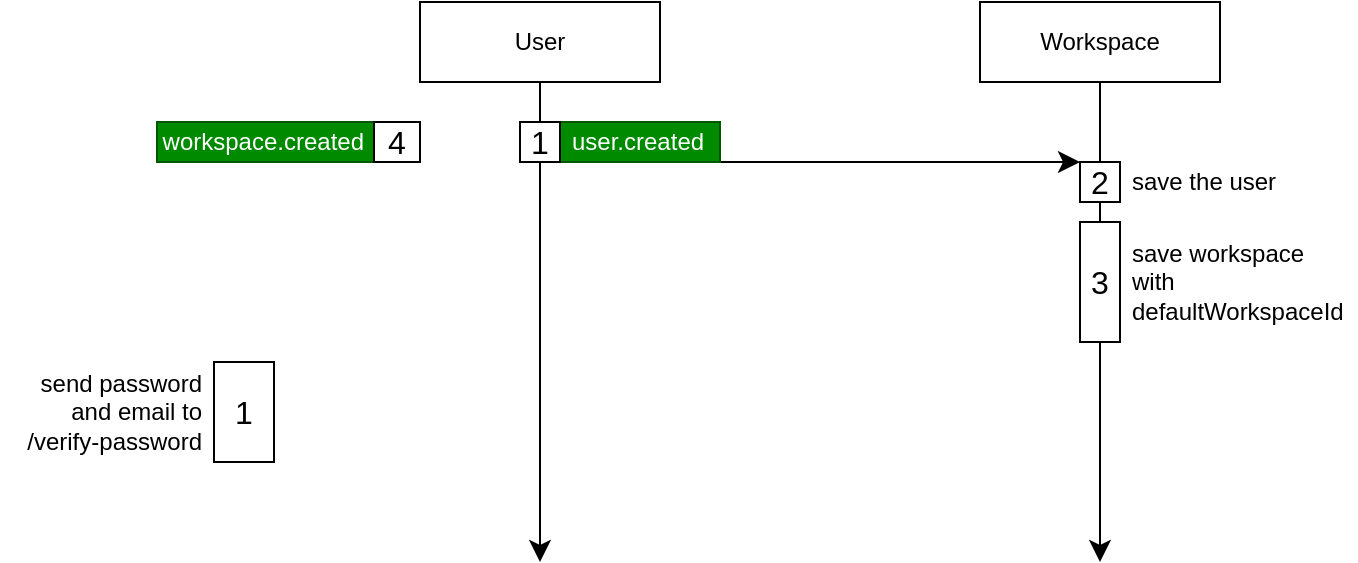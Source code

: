 <mxfile version="22.0.2" type="device" pages="6">
  <diagram id="oY38kdm5o83EHuReV2T8" name="/issues/:id/tasks (POST)">
    <mxGraphModel dx="236" dy="1541" grid="1" gridSize="10" guides="1" tooltips="1" connect="1" arrows="1" fold="1" page="1" pageScale="1" pageWidth="980" pageHeight="1390" math="0" shadow="0">
      <root>
        <mxCell id="0" />
        <mxCell id="1" parent="0" />
        <mxCell id="sdEwPJp4zkoKklKMmfEP-1" style="edgeStyle=none;curved=1;rounded=0;orthogonalLoop=1;jettySize=auto;html=1;fontSize=12;startSize=8;endSize=8;fontFamily=Helvetica;" parent="1" source="sdEwPJp4zkoKklKMmfEP-2" edge="1">
          <mxGeometry relative="1" as="geometry">
            <mxPoint x="270" y="-1090" as="targetPoint" />
          </mxGeometry>
        </mxCell>
        <mxCell id="sdEwPJp4zkoKklKMmfEP-2" value="User" style="rounded=0;whiteSpace=wrap;html=1;fontFamily=Helvetica;" parent="1" vertex="1">
          <mxGeometry x="210" y="-1370" width="120" height="40" as="geometry" />
        </mxCell>
        <mxCell id="sdEwPJp4zkoKklKMmfEP-3" style="edgeStyle=none;curved=1;rounded=0;orthogonalLoop=1;jettySize=auto;html=1;fontSize=12;startSize=8;endSize=8;fontFamily=Helvetica;" parent="1" source="sdEwPJp4zkoKklKMmfEP-4" edge="1">
          <mxGeometry relative="1" as="geometry">
            <mxPoint x="550" y="-1090" as="targetPoint" />
          </mxGeometry>
        </mxCell>
        <mxCell id="sdEwPJp4zkoKklKMmfEP-4" value="Workspace" style="rounded=0;whiteSpace=wrap;html=1;fontFamily=Helvetica;" parent="1" vertex="1">
          <mxGeometry x="490" y="-1370" width="120" height="40" as="geometry" />
        </mxCell>
        <mxCell id="LEW-G3g9cezNZrhg7D1--3" value="" style="group" parent="1" vertex="1" connectable="0">
          <mxGeometry x="540" y="-1290" width="138" height="20" as="geometry" />
        </mxCell>
        <mxCell id="LEW-G3g9cezNZrhg7D1--1" value="2" style="rounded=0;whiteSpace=wrap;html=1;fontSize=16;fontFamily=Helvetica;verticalAlign=middle;" parent="LEW-G3g9cezNZrhg7D1--3" vertex="1">
          <mxGeometry width="20" height="20" as="geometry" />
        </mxCell>
        <mxCell id="LEW-G3g9cezNZrhg7D1--2" value="save the user" style="text;html=1;fillColor=none;align=left;verticalAlign=middle;whiteSpace=wrap;rounded=0;fontSize=12;fontFamily=Helvetica;spacingLeft=4;" parent="LEW-G3g9cezNZrhg7D1--3" vertex="1">
          <mxGeometry x="20" width="118" height="20" as="geometry" />
        </mxCell>
        <mxCell id="-xzCKRivMfdFnWui1aVe-4" value="" style="group" parent="1" vertex="1" connectable="0">
          <mxGeometry y="-1190" width="137" height="50" as="geometry" />
        </mxCell>
        <mxCell id="smrDSZM0pcQOYa3LXeEk-5" value="send password and email to /verify-password" style="text;html=1;fillColor=none;align=right;verticalAlign=middle;whiteSpace=wrap;rounded=0;fontSize=12;fontFamily=Helvetica;spacingLeft=4;spacingRight=4;" parent="-xzCKRivMfdFnWui1aVe-4" vertex="1">
          <mxGeometry width="107" height="50" as="geometry" />
        </mxCell>
        <mxCell id="smrDSZM0pcQOYa3LXeEk-6" value="1" style="rounded=0;whiteSpace=wrap;html=1;fontSize=16;container=0;fontFamily=Helvetica;verticalAlign=middle;" parent="-xzCKRivMfdFnWui1aVe-4" vertex="1">
          <mxGeometry x="107" width="30" height="50" as="geometry" />
        </mxCell>
        <mxCell id="-xzCKRivMfdFnWui1aVe-6" style="edgeStyle=none;curved=1;rounded=0;orthogonalLoop=1;jettySize=auto;html=1;exitX=0;exitY=1;exitDx=0;exitDy=0;entryX=0;entryY=0;entryDx=0;entryDy=0;fontSize=12;startSize=8;endSize=8;" parent="1" source="-xzCKRivMfdFnWui1aVe-3" target="LEW-G3g9cezNZrhg7D1--1" edge="1">
          <mxGeometry relative="1" as="geometry" />
        </mxCell>
        <mxCell id="-xzCKRivMfdFnWui1aVe-7" value="" style="group" parent="1" vertex="1" connectable="0">
          <mxGeometry x="540" y="-1260" width="138" height="60" as="geometry" />
        </mxCell>
        <mxCell id="-xzCKRivMfdFnWui1aVe-8" value="3" style="rounded=0;whiteSpace=wrap;html=1;fontSize=16;fontFamily=Helvetica;verticalAlign=middle;" parent="-xzCKRivMfdFnWui1aVe-7" vertex="1">
          <mxGeometry width="20" height="60" as="geometry" />
        </mxCell>
        <mxCell id="-xzCKRivMfdFnWui1aVe-9" value="save workspace with&amp;nbsp; defaultWorkspaceId" style="text;html=1;fillColor=none;align=left;verticalAlign=middle;whiteSpace=wrap;rounded=0;fontSize=12;fontFamily=Helvetica;spacingLeft=4;" parent="-xzCKRivMfdFnWui1aVe-7" vertex="1">
          <mxGeometry x="20" width="118" height="60" as="geometry" />
        </mxCell>
        <mxCell id="-xzCKRivMfdFnWui1aVe-21" value="" style="group;fillColor=#008a00;fontColor=#ffffff;strokeColor=#005700;" parent="1" vertex="1" connectable="0">
          <mxGeometry x="78.5" y="-1310" width="131.5" height="20" as="geometry" />
        </mxCell>
        <mxCell id="-xzCKRivMfdFnWui1aVe-18" value="workspace.created" style="text;html=1;strokeColor=#005700;fillColor=#008a00;align=right;verticalAlign=middle;whiteSpace=wrap;rounded=0;fontSize=12;fontFamily=Helvetica;spacingLeft=4;spacingRight=4;fontColor=#ffffff;" parent="-xzCKRivMfdFnWui1aVe-21" vertex="1">
          <mxGeometry width="108.5" height="20" as="geometry" />
        </mxCell>
        <mxCell id="-xzCKRivMfdFnWui1aVe-19" value="4" style="rounded=0;whiteSpace=wrap;html=1;fontSize=16;container=0;fontFamily=Helvetica;verticalAlign=middle;" parent="-xzCKRivMfdFnWui1aVe-21" vertex="1">
          <mxGeometry x="108.5" width="23" height="20" as="geometry" />
        </mxCell>
        <mxCell id="-xzCKRivMfdFnWui1aVe-3" value="user.created" style="text;html=1;fillColor=#008a00;align=left;verticalAlign=middle;whiteSpace=wrap;rounded=0;fontSize=12;fontFamily=Helvetica;spacingLeft=4;fontColor=#ffffff;strokeColor=#005700;" parent="1" vertex="1">
          <mxGeometry x="280" y="-1310" width="80" height="20" as="geometry" />
        </mxCell>
        <mxCell id="-xzCKRivMfdFnWui1aVe-2" value="1" style="rounded=0;whiteSpace=wrap;html=1;fontSize=16;fontFamily=Helvetica;verticalAlign=middle;" parent="1" vertex="1">
          <mxGeometry x="260" y="-1310" width="20" height="20" as="geometry" />
        </mxCell>
      </root>
    </mxGraphModel>
  </diagram>
  <diagram id="cDLIAaBjinaRB8GPLYyi" name="/issues/:id/tasks (GET)">
    <mxGraphModel dx="1050" dy="1840" grid="1" gridSize="10" guides="1" tooltips="1" connect="1" arrows="1" fold="1" page="1" pageScale="1" pageWidth="827" pageHeight="1169" math="0" shadow="0">
      <root>
        <mxCell id="0" />
        <mxCell id="1" parent="0" />
        <mxCell id="7JnlgB1tNphu0dHaSalx-1" style="edgeStyle=none;curved=1;rounded=0;orthogonalLoop=1;jettySize=auto;html=1;fontSize=12;startSize=8;endSize=8;fontFamily=Helvetica;" parent="1" source="7JnlgB1tNphu0dHaSalx-2" edge="1">
          <mxGeometry relative="1" as="geometry">
            <mxPoint x="80" y="-880" as="targetPoint" />
          </mxGeometry>
        </mxCell>
        <mxCell id="7JnlgB1tNphu0dHaSalx-2" value="User" style="rounded=0;whiteSpace=wrap;html=1;fontFamily=Helvetica;" parent="1" vertex="1">
          <mxGeometry x="20" y="-1160" width="120" height="40" as="geometry" />
        </mxCell>
        <mxCell id="7JnlgB1tNphu0dHaSalx-3" style="edgeStyle=none;curved=1;rounded=0;orthogonalLoop=1;jettySize=auto;html=1;fontSize=12;startSize=8;endSize=8;fontFamily=Helvetica;" parent="1" source="7JnlgB1tNphu0dHaSalx-4" edge="1">
          <mxGeometry relative="1" as="geometry">
            <mxPoint x="400" y="-880" as="targetPoint" />
          </mxGeometry>
        </mxCell>
        <mxCell id="7JnlgB1tNphu0dHaSalx-4" value="Workspace" style="rounded=0;whiteSpace=wrap;html=1;fontFamily=Helvetica;" parent="1" vertex="1">
          <mxGeometry x="340" y="-1160" width="120" height="40" as="geometry" />
        </mxCell>
      </root>
    </mxGraphModel>
  </diagram>
  <diagram id="p9YtzqTpsCguL2lKq-Le" name="/issues/:id/tasks/:taskId (GET)">
    <mxGraphModel dx="1450" dy="2271" grid="1" gridSize="10" guides="1" tooltips="1" connect="1" arrows="1" fold="1" page="0" pageScale="1" pageWidth="827" pageHeight="1169" math="0" shadow="0">
      <root>
        <mxCell id="0" />
        <mxCell id="1" parent="0" />
        <mxCell id="JPDjslHWpKQ4i2nxVlJD-64" style="edgeStyle=none;curved=1;rounded=0;orthogonalLoop=1;jettySize=auto;html=1;fontSize=12;startSize=8;endSize=8;fontFamily=Helvetica;verticalAlign=middle;" parent="1" source="JPDjslHWpKQ4i2nxVlJD-65" edge="1">
          <mxGeometry relative="1" as="geometry">
            <mxPoint x="90" y="-770" as="targetPoint" />
          </mxGeometry>
        </mxCell>
        <mxCell id="JPDjslHWpKQ4i2nxVlJD-65" value="Client" style="rounded=0;whiteSpace=wrap;html=1;fontFamily=Helvetica;verticalAlign=middle;fontSize=12;" parent="1" vertex="1">
          <mxGeometry x="30" y="-1320" width="120" height="40" as="geometry" />
        </mxCell>
        <mxCell id="JPDjslHWpKQ4i2nxVlJD-66" style="edgeStyle=none;curved=1;rounded=0;orthogonalLoop=1;jettySize=auto;html=1;fontSize=12;startSize=8;endSize=8;fontFamily=Helvetica;verticalAlign=middle;" parent="1" source="JPDjslHWpKQ4i2nxVlJD-67" edge="1">
          <mxGeometry relative="1" as="geometry">
            <mxPoint x="282" y="-770" as="targetPoint" />
          </mxGeometry>
        </mxCell>
        <mxCell id="JPDjslHWpKQ4i2nxVlJD-67" value="Workspace" style="rounded=0;whiteSpace=wrap;html=1;fontFamily=Helvetica;verticalAlign=middle;fontSize=12;" parent="1" vertex="1">
          <mxGeometry x="222" y="-1320" width="120" height="40" as="geometry" />
        </mxCell>
        <mxCell id="JPDjslHWpKQ4i2nxVlJD-68" style="edgeStyle=none;curved=1;rounded=0;orthogonalLoop=1;jettySize=auto;html=1;fontSize=12;startSize=8;endSize=8;fontFamily=Helvetica;verticalAlign=middle;" parent="1" source="JPDjslHWpKQ4i2nxVlJD-69" edge="1">
          <mxGeometry relative="1" as="geometry">
            <mxPoint x="518" y="-770" as="targetPoint" />
          </mxGeometry>
        </mxCell>
        <mxCell id="JPDjslHWpKQ4i2nxVlJD-69" value="Email" style="rounded=0;whiteSpace=wrap;html=1;fontFamily=Helvetica;verticalAlign=middle;fontSize=12;" parent="1" vertex="1">
          <mxGeometry x="460" y="-1320" width="120" height="40" as="geometry" />
        </mxCell>
        <mxCell id="JPDjslHWpKQ4i2nxVlJD-71" style="edgeStyle=none;curved=1;rounded=0;orthogonalLoop=1;jettySize=auto;html=1;entryX=0;entryY=0.5;entryDx=0;entryDy=0;fontSize=12;startSize=8;endSize=8;fontFamily=Helvetica;verticalAlign=middle;" parent="1" edge="1">
          <mxGeometry relative="1" as="geometry">
            <mxPoint x="272.0" y="-1030" as="sourcePoint" />
            <mxPoint x="272.0" y="-1030" as="targetPoint" />
          </mxGeometry>
        </mxCell>
        <mxCell id="JPDjslHWpKQ4i2nxVlJD-74" style="edgeStyle=none;curved=1;rounded=0;orthogonalLoop=1;jettySize=auto;html=1;exitX=0.5;exitY=1;exitDx=0;exitDy=0;entryX=0;entryY=0;entryDx=0;entryDy=0;fontSize=12;startSize=8;endSize=8;fontFamily=Helvetica;verticalAlign=middle;" parent="1" target="Pa0Kq9crktuRV41o-tmP-2" edge="1">
          <mxGeometry relative="1" as="geometry">
            <mxPoint x="447" y="-1170" as="targetPoint" />
            <mxPoint x="282" y="-1170" as="sourcePoint" />
          </mxGeometry>
        </mxCell>
        <mxCell id="JPDjslHWpKQ4i2nxVlJD-78" style="edgeStyle=none;curved=1;rounded=0;orthogonalLoop=1;jettySize=auto;html=1;fontSize=12;startSize=8;endSize=8;fontFamily=Helvetica;verticalAlign=middle;" parent="1" source="JPDjslHWpKQ4i2nxVlJD-79" edge="1">
          <mxGeometry relative="1" as="geometry">
            <mxPoint x="-100" y="-770" as="targetPoint" />
          </mxGeometry>
        </mxCell>
        <mxCell id="JPDjslHWpKQ4i2nxVlJD-79" value="Gmail" style="rounded=0;whiteSpace=wrap;html=1;fontFamily=Helvetica;verticalAlign=middle;fontSize=12;" parent="1" vertex="1">
          <mxGeometry x="-160" y="-1320" width="120" height="40" as="geometry" />
        </mxCell>
        <mxCell id="JPDjslHWpKQ4i2nxVlJD-80" style="edgeStyle=none;curved=1;rounded=0;orthogonalLoop=1;jettySize=auto;html=1;exitX=1;exitY=1;exitDx=0;exitDy=0;fontSize=12;startSize=8;endSize=8;entryX=0;entryY=0;entryDx=0;entryDy=0;fontFamily=Helvetica;verticalAlign=middle;exitPerimeter=0;" parent="1" source="JPDjslHWpKQ4i2nxVlJD-116" target="JPDjslHWpKQ4i2nxVlJD-107" edge="1">
          <mxGeometry relative="1" as="geometry">
            <mxPoint x="270" y="-920" as="targetPoint" />
            <mxPoint x="-90" y="-960" as="sourcePoint" />
          </mxGeometry>
        </mxCell>
        <mxCell id="JPDjslHWpKQ4i2nxVlJD-81" style="edgeStyle=none;curved=1;rounded=0;orthogonalLoop=1;jettySize=auto;html=1;exitX=0.5;exitY=1;exitDx=0;exitDy=0;fontSize=12;startSize=8;endSize=8;fontFamily=Helvetica;verticalAlign=middle;" parent="1" edge="1">
          <mxGeometry relative="1" as="geometry">
            <mxPoint x="520" y="-850" as="targetPoint" />
            <mxPoint x="282" y="-850.38" as="sourcePoint" />
          </mxGeometry>
        </mxCell>
        <mxCell id="JPDjslHWpKQ4i2nxVlJD-82" value="email, workspaceRole" style="text;html=1;strokeColor=none;fillColor=none;align=right;verticalAlign=middle;whiteSpace=wrap;rounded=0;fontSize=12;fontFamily=Helvetica;spacingRight=4;" parent="1" vertex="1">
          <mxGeometry x="-40" y="-1270" width="120" height="40" as="geometry" />
        </mxCell>
        <mxCell id="JPDjslHWpKQ4i2nxVlJD-118" value="" style="edgeStyle=none;curved=1;rounded=0;orthogonalLoop=1;jettySize=auto;html=1;fontSize=12;startSize=8;endSize=8;" parent="1" source="JPDjslHWpKQ4i2nxVlJD-83" target="JPDjslHWpKQ4i2nxVlJD-82" edge="1">
          <mxGeometry relative="1" as="geometry" />
        </mxCell>
        <mxCell id="JPDjslHWpKQ4i2nxVlJD-119" style="edgeStyle=none;curved=1;rounded=0;orthogonalLoop=1;jettySize=auto;html=1;exitX=1;exitY=1;exitDx=0;exitDy=0;fontSize=12;startSize=8;endSize=8;entryX=0;entryY=0;entryDx=0;entryDy=0;" parent="1" source="JPDjslHWpKQ4i2nxVlJD-83" target="JPDjslHWpKQ4i2nxVlJD-122" edge="1">
          <mxGeometry relative="1" as="geometry">
            <mxPoint x="210" y="-1190" as="targetPoint" />
          </mxGeometry>
        </mxCell>
        <mxCell id="JPDjslHWpKQ4i2nxVlJD-83" value="1" style="rounded=0;whiteSpace=wrap;html=1;fontSize=12;fontFamily=Helvetica;verticalAlign=middle;" parent="1" vertex="1">
          <mxGeometry x="80" y="-1270" width="20" height="40" as="geometry" />
        </mxCell>
        <mxCell id="JPDjslHWpKQ4i2nxVlJD-106" value="" style="group;fontSize=12;" parent="1" vertex="1" connectable="0">
          <mxGeometry x="272" y="-940" width="165" height="20" as="geometry" />
        </mxCell>
        <mxCell id="JPDjslHWpKQ4i2nxVlJD-107" value="9" style="rounded=0;whiteSpace=wrap;html=1;fontSize=12;fontFamily=Helvetica;verticalAlign=middle;" parent="JPDjslHWpKQ4i2nxVlJD-106" vertex="1">
          <mxGeometry y="0.37" width="20" height="19.25" as="geometry" />
        </mxCell>
        <mxCell id="JPDjslHWpKQ4i2nxVlJD-108" value="verify token" style="text;html=1;strokeColor=none;fillColor=none;align=left;verticalAlign=middle;whiteSpace=wrap;rounded=0;fontSize=12;fontFamily=Helvetica;spacingLeft=4;" parent="JPDjslHWpKQ4i2nxVlJD-106" vertex="1">
          <mxGeometry x="20" width="145" height="20" as="geometry" />
        </mxCell>
        <mxCell id="JPDjslHWpKQ4i2nxVlJD-109" value="" style="group;fontSize=12;" parent="1" vertex="1" connectable="0">
          <mxGeometry x="272" y="-910.38" width="165" height="30" as="geometry" />
        </mxCell>
        <mxCell id="JPDjslHWpKQ4i2nxVlJD-110" value="10" style="rounded=0;whiteSpace=wrap;html=1;fontSize=12;fontFamily=Helvetica;verticalAlign=middle;" parent="JPDjslHWpKQ4i2nxVlJD-109" vertex="1">
          <mxGeometry width="20" height="30" as="geometry" />
        </mxCell>
        <mxCell id="JPDjslHWpKQ4i2nxVlJD-111" value="set status to: active" style="text;html=1;strokeColor=none;fillColor=none;align=left;verticalAlign=middle;whiteSpace=wrap;rounded=0;fontSize=12;fontFamily=Helvetica;spacingLeft=4;" parent="JPDjslHWpKQ4i2nxVlJD-109" vertex="1">
          <mxGeometry x="20" width="145" height="30" as="geometry" />
        </mxCell>
        <mxCell id="JPDjslHWpKQ4i2nxVlJD-115" value="" style="group;fontSize=12;" parent="1" vertex="1" connectable="0">
          <mxGeometry x="-110" y="-1090" width="165" height="150" as="geometry" />
        </mxCell>
        <mxCell id="JPDjslHWpKQ4i2nxVlJD-116" value="8" style="rounded=0;whiteSpace=wrap;html=1;fontSize=12;fontFamily=Helvetica;verticalAlign=middle;" parent="JPDjslHWpKQ4i2nxVlJD-115" vertex="1">
          <mxGeometry width="20" height="150" as="geometry" />
        </mxCell>
        <mxCell id="JPDjslHWpKQ4i2nxVlJD-117" value="clicks link" style="text;html=1;strokeColor=none;fillColor=none;align=left;verticalAlign=middle;whiteSpace=wrap;rounded=0;fontSize=12;fontFamily=Helvetica;spacingLeft=4;" parent="JPDjslHWpKQ4i2nxVlJD-115" vertex="1">
          <mxGeometry x="20" width="145" height="150" as="geometry" />
        </mxCell>
        <mxCell id="JPDjslHWpKQ4i2nxVlJD-128" value="" style="group;fontSize=12;" parent="1" vertex="1" connectable="0">
          <mxGeometry x="272" y="-1230" width="165" height="30" as="geometry" />
        </mxCell>
        <mxCell id="JPDjslHWpKQ4i2nxVlJD-129" value="" style="group;fontSize=12;" parent="JPDjslHWpKQ4i2nxVlJD-128" vertex="1" connectable="0">
          <mxGeometry width="165" height="30" as="geometry" />
        </mxCell>
        <mxCell id="JPDjslHWpKQ4i2nxVlJD-122" value="2" style="rounded=0;whiteSpace=wrap;html=1;fontSize=12;fontFamily=Helvetica;verticalAlign=middle;" parent="JPDjslHWpKQ4i2nxVlJD-129" vertex="1">
          <mxGeometry width="20" height="30" as="geometry" />
        </mxCell>
        <mxCell id="JPDjslHWpKQ4i2nxVlJD-126" value="Create a workspace member invite" style="text;html=1;strokeColor=none;fillColor=none;align=left;verticalAlign=middle;whiteSpace=wrap;rounded=0;fontSize=12;fontFamily=Helvetica;spacingLeft=4;" parent="JPDjslHWpKQ4i2nxVlJD-129" vertex="1">
          <mxGeometry x="20" width="145" height="30" as="geometry" />
        </mxCell>
        <mxCell id="Pa0Kq9crktuRV41o-tmP-1" value="" style="group;fontSize=12;" parent="1" vertex="1" connectable="0">
          <mxGeometry x="505" y="-1170" width="193" height="30" as="geometry" />
        </mxCell>
        <mxCell id="n-r-ID6bF0tpL5BQhkv0-32" value="" style="group" parent="Pa0Kq9crktuRV41o-tmP-1" vertex="1" connectable="0">
          <mxGeometry width="193" height="30" as="geometry" />
        </mxCell>
        <mxCell id="Pa0Kq9crktuRV41o-tmP-2" value="4.1" style="rounded=0;whiteSpace=wrap;html=1;fontSize=12;fontFamily=Helvetica;verticalAlign=middle;" parent="n-r-ID6bF0tpL5BQhkv0-32" vertex="1">
          <mxGeometry width="27.971" height="30" as="geometry" />
        </mxCell>
        <mxCell id="Pa0Kq9crktuRV41o-tmP-3" value="create invite token and save to database" style="text;html=1;fillColor=none;align=left;verticalAlign=middle;whiteSpace=wrap;rounded=0;fontSize=12;fontFamily=Helvetica;spacingLeft=4;" parent="n-r-ID6bF0tpL5BQhkv0-32" vertex="1">
          <mxGeometry x="27.971" width="165.029" height="30" as="geometry" />
        </mxCell>
        <mxCell id="n-r-ID6bF0tpL5BQhkv0-27" value="" style="group" parent="1" vertex="1" connectable="0">
          <mxGeometry x="272" y="-1190" width="168" height="20" as="geometry" />
        </mxCell>
        <mxCell id="4FF2OMNv6KTieK2rAvGm-1" value="workspace.invite-created" style="group;fillColor=#008a00;strokeColor=#005700;container=0;verticalAlign=middle;fontColor=#ffffff;fontSize=12;" parent="n-r-ID6bF0tpL5BQhkv0-27" vertex="1" connectable="0">
          <mxGeometry x="20" width="148" height="20" as="geometry" />
        </mxCell>
        <mxCell id="4FF2OMNv6KTieK2rAvGm-2" value="4" style="rounded=0;whiteSpace=wrap;html=1;fontSize=12;fontFamily=Helvetica;verticalAlign=middle;" parent="n-r-ID6bF0tpL5BQhkv0-27" vertex="1">
          <mxGeometry width="20" height="20" as="geometry" />
        </mxCell>
        <mxCell id="n-r-ID6bF0tpL5BQhkv0-34" value="" style="group" parent="1" vertex="1" connectable="0">
          <mxGeometry x="505" y="-1120" width="193" height="30" as="geometry" />
        </mxCell>
        <mxCell id="n-r-ID6bF0tpL5BQhkv0-35" value="4.2" style="rounded=0;whiteSpace=wrap;html=1;fontSize=12;fontFamily=Helvetica;verticalAlign=middle;" parent="n-r-ID6bF0tpL5BQhkv0-34" vertex="1">
          <mxGeometry width="27.971" height="30" as="geometry" />
        </mxCell>
        <mxCell id="n-r-ID6bF0tpL5BQhkv0-36" value="send email to SMTP server" style="text;html=1;fillColor=none;align=left;verticalAlign=middle;whiteSpace=wrap;rounded=0;fontSize=12;fontFamily=Helvetica;spacingLeft=4;" parent="n-r-ID6bF0tpL5BQhkv0-34" vertex="1">
          <mxGeometry x="27.971" width="165.029" height="30" as="geometry" />
        </mxCell>
        <mxCell id="KROkpe-KQ8CVi7cAUEaB-1" style="edgeStyle=none;curved=1;rounded=0;orthogonalLoop=1;jettySize=auto;html=1;exitX=0;exitY=1;exitDx=0;exitDy=0;entryX=0;entryY=0;entryDx=0;entryDy=0;fontSize=12;startSize=8;endSize=8;" parent="1" source="n-r-ID6bF0tpL5BQhkv0-35" target="JPDjslHWpKQ4i2nxVlJD-117" edge="1">
          <mxGeometry relative="1" as="geometry" />
        </mxCell>
        <mxCell id="r6T1NeOKcUcWqSTTedG1-21" value="workspace.member.updated" style="group;fillColor=#008a00;strokeColor=#005700;container=0;verticalAlign=middle;fontColor=#ffffff;fontSize=12;" parent="1" vertex="1" connectable="0">
          <mxGeometry x="292" y="-870" width="158" height="20" as="geometry" />
        </mxCell>
        <mxCell id="r6T1NeOKcUcWqSTTedG1-22" value="4" style="rounded=0;whiteSpace=wrap;html=1;fontSize=12;fontFamily=Helvetica;verticalAlign=middle;" parent="1" vertex="1">
          <mxGeometry x="272" y="-870" width="20" height="20" as="geometry" />
        </mxCell>
      </root>
    </mxGraphModel>
  </diagram>
  <diagram id="n-g_mH6VWlXKRCyNmEh9" name="/issues/:id/tasks/:taskId (PATCH)">
    <mxGraphModel dx="1050" dy="671" grid="0" gridSize="10" guides="1" tooltips="1" connect="1" arrows="1" fold="1" page="0" pageScale="1" pageWidth="827" pageHeight="1169" math="0" shadow="0">
      <root>
        <mxCell id="0" />
        <mxCell id="1" parent="0" />
      </root>
    </mxGraphModel>
  </diagram>
  <diagram id="fSYzVAG85WRLlswa7WBZ" name="issues/:issueId/tasks/:id (DELETE)">
    <mxGraphModel dx="1050" dy="671" grid="0" gridSize="10" guides="1" tooltips="1" connect="1" arrows="1" fold="1" page="0" pageScale="1" pageWidth="827" pageHeight="1169" math="0" shadow="0">
      <root>
        <mxCell id="0" />
        <mxCell id="1" parent="0" />
      </root>
    </mxGraphModel>
  </diagram>
  <diagram id="5t_yTum6_qpk8wxIvLRP" name="/tasks (GET)">
    <mxGraphModel dx="1050" dy="671" grid="0" gridSize="10" guides="1" tooltips="1" connect="1" arrows="1" fold="1" page="0" pageScale="1" pageWidth="827" pageHeight="1169" math="0" shadow="0">
      <root>
        <mxCell id="0" />
        <mxCell id="1" parent="0" />
      </root>
    </mxGraphModel>
  </diagram>
</mxfile>
